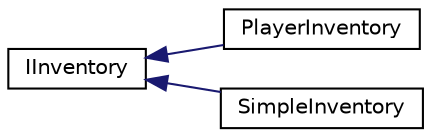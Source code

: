 digraph "Graphical Class Hierarchy"
{
 // INTERACTIVE_SVG=YES
  edge [fontname="Helvetica",fontsize="10",labelfontname="Helvetica",labelfontsize="10"];
  node [fontname="Helvetica",fontsize="10",shape=record];
  rankdir="LR";
  Node1 [label="IInventory",height=0.2,width=0.4,color="black", fillcolor="white", style="filled",URL="$d4/d07/interface_action_rpg_kit_1_1_character_1_1_i_inventory.xhtml",tooltip="An inventory holds Items."];
  Node1 -> Node2 [dir="back",color="midnightblue",fontsize="10",style="solid",fontname="Helvetica"];
  Node2 [label="PlayerInventory",height=0.2,width=0.4,color="black", fillcolor="white", style="filled",URL="$d7/d0f/class_action_rpg_kit_1_1_character_1_1_player_inventory.xhtml",tooltip="Inventory allows to add and remove items."];
  Node1 -> Node3 [dir="back",color="midnightblue",fontsize="10",style="solid",fontname="Helvetica"];
  Node3 [label="SimpleInventory",height=0.2,width=0.4,color="black", fillcolor="white", style="filled",URL="$de/def/class_action_rpg_kit_1_1_character_1_1_simple_inventory.xhtml",tooltip="This inventory holds afixed size array of items."];
}
